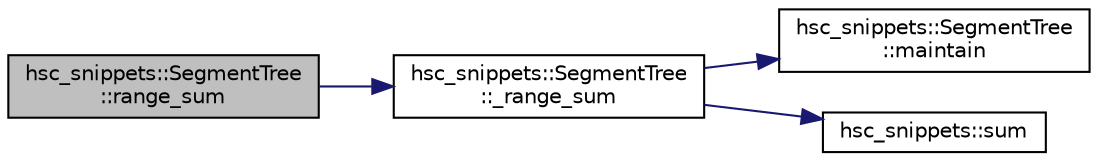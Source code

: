 digraph "hsc_snippets::SegmentTree::range_sum"
{
 // INTERACTIVE_SVG=YES
 // LATEX_PDF_SIZE
  edge [fontname="Helvetica",fontsize="10",labelfontname="Helvetica",labelfontsize="10"];
  node [fontname="Helvetica",fontsize="10",shape=record];
  rankdir="LR";
  Node1 [label="hsc_snippets::SegmentTree\l::range_sum",height=0.2,width=0.4,color="black", fillcolor="grey75", style="filled", fontcolor="black",tooltip=" "];
  Node1 -> Node2 [color="midnightblue",fontsize="10",style="solid",fontname="Helvetica"];
  Node2 [label="hsc_snippets::SegmentTree\l::_range_sum",height=0.2,width=0.4,color="black", fillcolor="white", style="filled",URL="$classhsc__snippets_1_1_segment_tree.html#ae1ca5c52f89a6db8aadcd994dfa4d3c3",tooltip=" "];
  Node2 -> Node3 [color="midnightblue",fontsize="10",style="solid",fontname="Helvetica"];
  Node3 [label="hsc_snippets::SegmentTree\l::maintain",height=0.2,width=0.4,color="black", fillcolor="white", style="filled",URL="$classhsc__snippets_1_1_segment_tree.html#a5160973366b1c28d34b809939c2306d1",tooltip=" "];
  Node2 -> Node4 [color="midnightblue",fontsize="10",style="solid",fontname="Helvetica"];
  Node4 [label="hsc_snippets::sum",height=0.2,width=0.4,color="black", fillcolor="white", style="filled",URL="$namespacehsc__snippets.html#a3e6dae9bb445381d5ec6a88094c9f315",tooltip=" "];
}
